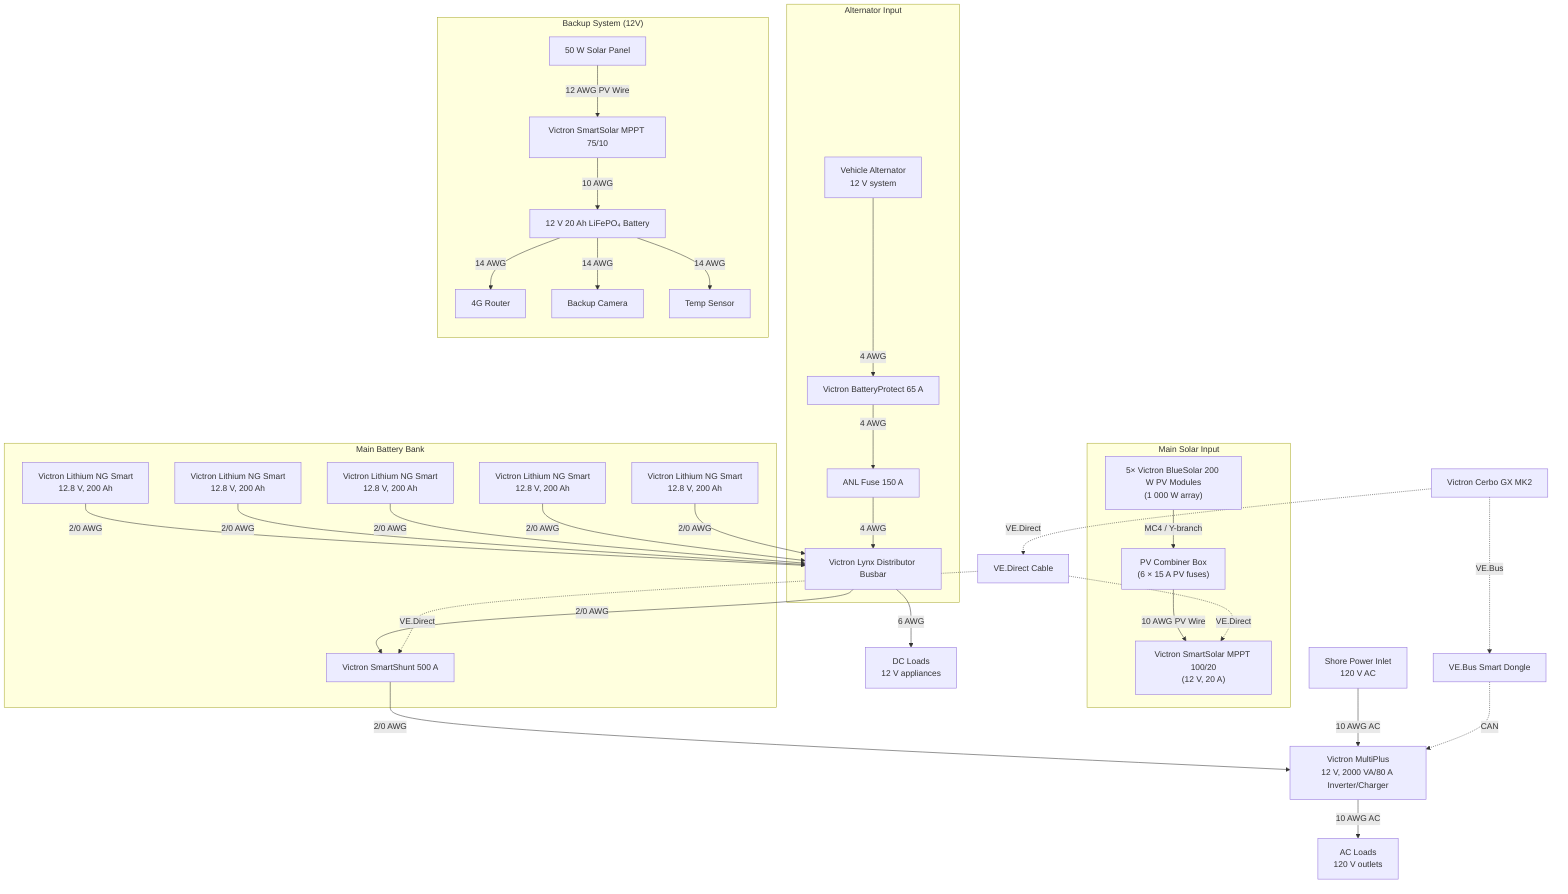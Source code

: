 flowchart TB
    %% Main Solar Input
    subgraph "Main Solar Input"
      direction TB
      Panels["5× Victron BlueSolar 200 W PV Modules<br/>(1 000 W array)"]
      Combiner["PV Combiner Box<br/>(6 × 15 A PV fuses)"]
      MPPT["Victron SmartSolar MPPT 100/20<br/>(12 V, 20 A)"]
      Panels -->|"MC4 / Y-branch"| Combiner
      Combiner -->|"10 AWG PV Wire"| MPPT
    end

    %% Alternator Input
    subgraph "Alternator Input"
      direction TB
      Alt["Vehicle Alternator<br/>12 V system"]
      BProtect["Victron BatteryProtect 65 A"]
      ANLFuse["ANL Fuse 150 A"]
      Alt -->|"4 AWG"| BProtect
      BProtect -->|"4 AWG"| ANLFuse
      ANLFuse -->|"4 AWG"| LynxDistributor
    end

    %% Backup System (12V)
    subgraph "Backup System (12V)"
      direction TB
      BackupPanel["50 W Solar Panel"]
      BackupMPPT["Victron SmartSolar MPPT 75/10"]
      BackupBattery["12 V 20 Ah LiFePO₄ Battery"]
      BackupRouter["4G Router"]
      BackupCam["Backup Camera"]
      BackupTemp["Temp Sensor"]
      BackupPanel -->|"12 AWG PV Wire"| BackupMPPT
      BackupMPPT -->|"10 AWG"| BackupBattery
      BackupBattery -->|"14 AWG"| BackupRouter
      BackupBattery -->|"14 AWG"| BackupCam
      BackupBattery -->|"14 AWG"| BackupTemp
    end

    %% Main Battery Bank (12 V × 1 000 Ah)
    subgraph "Main Battery Bank"
      direction TB
      Batt1["Victron Lithium NG Smart<br/>12.8 V, 200 Ah"]
      Batt2["Victron Lithium NG Smart<br/>12.8 V, 200 Ah"]
      Batt3["Victron Lithium NG Smart<br/>12.8 V, 200 Ah"]
      Batt4["Victron Lithium NG Smart<br/>12.8 V, 200 Ah"]
      Batt5["Victron Lithium NG Smart<br/>12.8 V, 200 Ah"]
      LynxDistributor["Victron Lynx Distributor Busbar"]
      SmartShunt["Victron SmartShunt 500 A"]
      Batt1 -->|"2/0 AWG"| LynxDistributor
      Batt2 -->|"2/0 AWG"| LynxDistributor
      Batt3 -->|"2/0 AWG"| LynxDistributor
      Batt4 -->|"2/0 AWG"| LynxDistributor
      Batt5 -->|"2/0 AWG"| LynxDistributor
      LynxDistributor -->|"2/0 AWG"| SmartShunt
    end

    %% Inverter, Loads and Shore Power
    Multi["Victron MultiPlus<br/>12 V, 2000 VA/80 A Inverter/Charger"]
    DCLoads["DC Loads<br/>12 V appliances"]
    ACLoads["AC Loads<br/>120 V outlets"]
    Shore["Shore Power Inlet<br/>120 V AC"]
    SmartShunt -->|"2/0 AWG"| Multi
    Shore -->|"10 AWG AC"| Multi
    Multi -->|"10 AWG AC"| ACLoads
    LynxDistributor -->|"6 AWG"| DCLoads

    %% System Monitoring & Comms
    Cerbo["Victron Cerbo GX MK2"]
    VBUS["VE.Bus Smart Dongle"]
    VEDC["VE.Direct Cable"]
    Cerbo -.->|"VE.Bus"| VBUS
    VBUS -.->|"CAN"| Multi
    Cerbo -.->|"VE.Direct"| VEDC
    VEDC -.->|"VE.Direct"| MPPT
    VEDC -.->|"VE.Direct"| SmartShunt